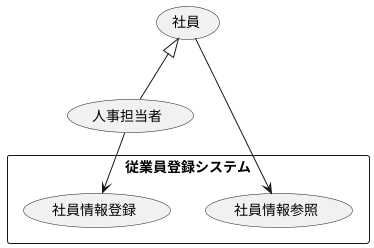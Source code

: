 @startuml 演習2-6
rectangle 従業員登録システム{
usecase 社員情報登録
usecase 社員情報参照
}
usecase 社員
usecase 人事担当者

社員 <|-- 人事担当者

社員 --> 社員情報参照
人事担当者 --> 社員情報登録
@enduml